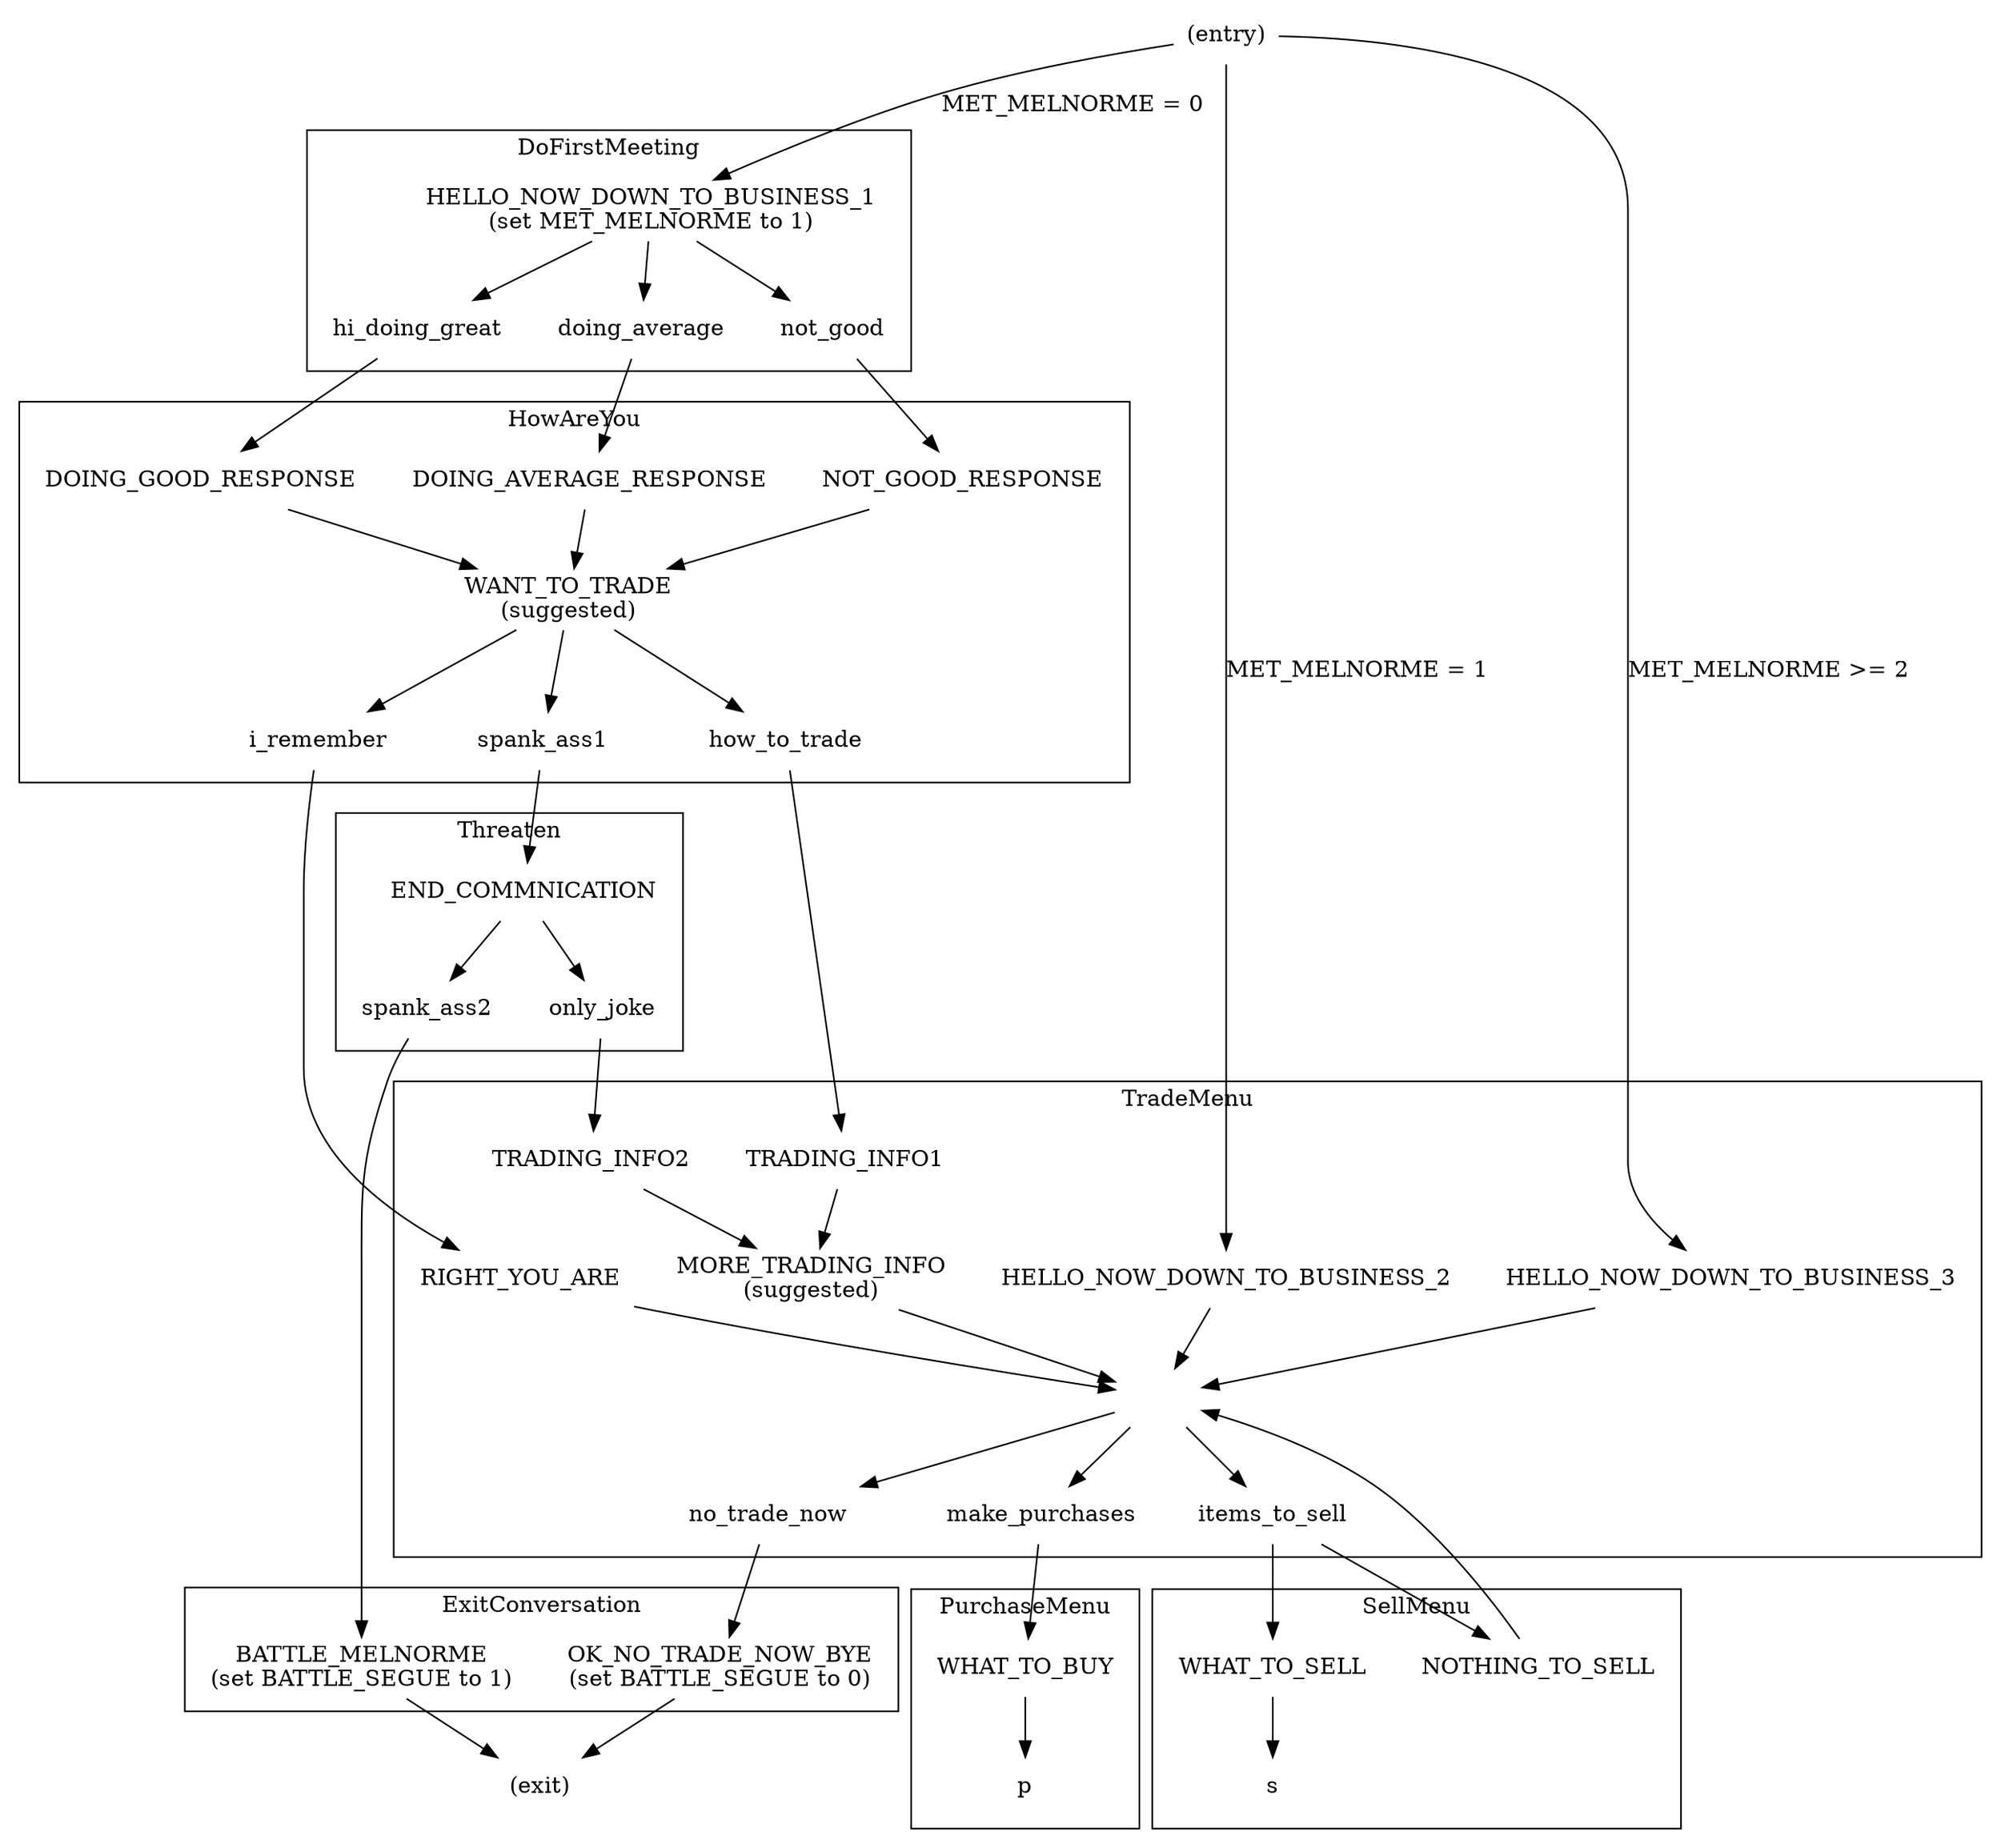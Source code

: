 
digraph G {
    node [shape=none]
    entry [label="(entry)"]
    exit [label="(exit)"]
    
    subgraph clusterDoFirstMeeting {
        HELLO_NOW_DOWN_TO_BUSINESS_1 [label="HELLO_NOW_DOWN_TO_BUSINESS_1\n(set MET_MELNORME to 1)"]
        hi_doing_great
        doing_average
        not_good
        
        label="DoFirstMeeting"
    }
    
    subgraph clusterHowAreYou {
        DOING_GOOD_RESPONSE
        DOING_AVERAGE_RESPONSE
        NOT_GOOD_RESPONSE
        WANT_TO_TRADE
        how_to_trade
        i_remember
        spank_ass1
        label="HowAreYou"
    }
    
    subgraph clusterExitConversation {
        BATTLE_MELNORME [label="BATTLE_MELNORME\n(set BATTLE_SEGUE to 1)"]
        OK_NO_TRADE_NOW_BYE [label="OK_NO_TRADE_NOW_BYE\n(set BATTLE_SEGUE to 0)"]
        
        label="ExitConversation"
    }
    
    subgraph clusterThreaten {
        END_COMMNICATION
        spank_ass2
        only_joke
        
        label="Threaten"
    }
    
    subgraph clusterTradeMenu {
        TRADING_INFO1
        RIGHT_YOU_ARE
        TRADING_INFO2
        MORE_TRADING_INFO
        HELLO_NOW_DOWN_TO_BUSINESS_2
        HELLO_NOW_DOWN_TO_BUSINESS_3
        menu [label=""]
        menu -> make_purchases
        menu -> items_to_sell
        menu -> no_trade_now
        
        label="TradeMenu"
    }
    
    subgraph clusterPurchaseMenu {
        WHAT_TO_BUY -> p
        
        label="PurchaseMenu"
    }
    
    subgraph clusterSellMenu {
        NOTHING_TO_SELL -> menu
        WHAT_TO_SELL -> s
        
        label="SellMenu"
    }
    
    entry -> HELLO_NOW_DOWN_TO_BUSINESS_1 [label="MET_MELNORME = 0"]
    entry -> HELLO_NOW_DOWN_TO_BUSINESS_2 [label="MET_MELNORME = 1"]
    entry -> HELLO_NOW_DOWN_TO_BUSINESS_3 [label="MET_MELNORME >= 2"]
    
    HELLO_NOW_DOWN_TO_BUSINESS_1 -> hi_doing_great -> DOING_GOOD_RESPONSE -> WANT_TO_TRADE
    HELLO_NOW_DOWN_TO_BUSINESS_1 -> doing_average -> DOING_AVERAGE_RESPONSE -> WANT_TO_TRADE
    HELLO_NOW_DOWN_TO_BUSINESS_1 -> not_good -> NOT_GOOD_RESPONSE -> WANT_TO_TRADE
    
    WANT_TO_TRADE [label="WANT_TO_TRADE\n(suggested)"]
    MORE_TRADING_INFO [label="MORE_TRADING_INFO\n(suggested)"]
    
    WANT_TO_TRADE -> how_to_trade -> TRADING_INFO1 -> MORE_TRADING_INFO
    WANT_TO_TRADE -> i_remember -> RIGHT_YOU_ARE -> menu
    WANT_TO_TRADE -> spank_ass1 -> END_COMMNICATION -> only_joke -> TRADING_INFO2 -> MORE_TRADING_INFO
    END_COMMNICATION -> spank_ass2 -> BATTLE_MELNORME -> exit
    MORE_TRADING_INFO -> menu
    HELLO_NOW_DOWN_TO_BUSINESS_2 -> menu
    HELLO_NOW_DOWN_TO_BUSINESS_3 -> menu
    
    make_purchases -> WHAT_TO_BUY
    items_to_sell -> NOTHING_TO_SELL
    items_to_sell -> WHAT_TO_SELL
    
    no_trade_now -> OK_NO_TRADE_NOW_BYE
    
    OK_NO_TRADE_NOW_BYE -> exit
}
